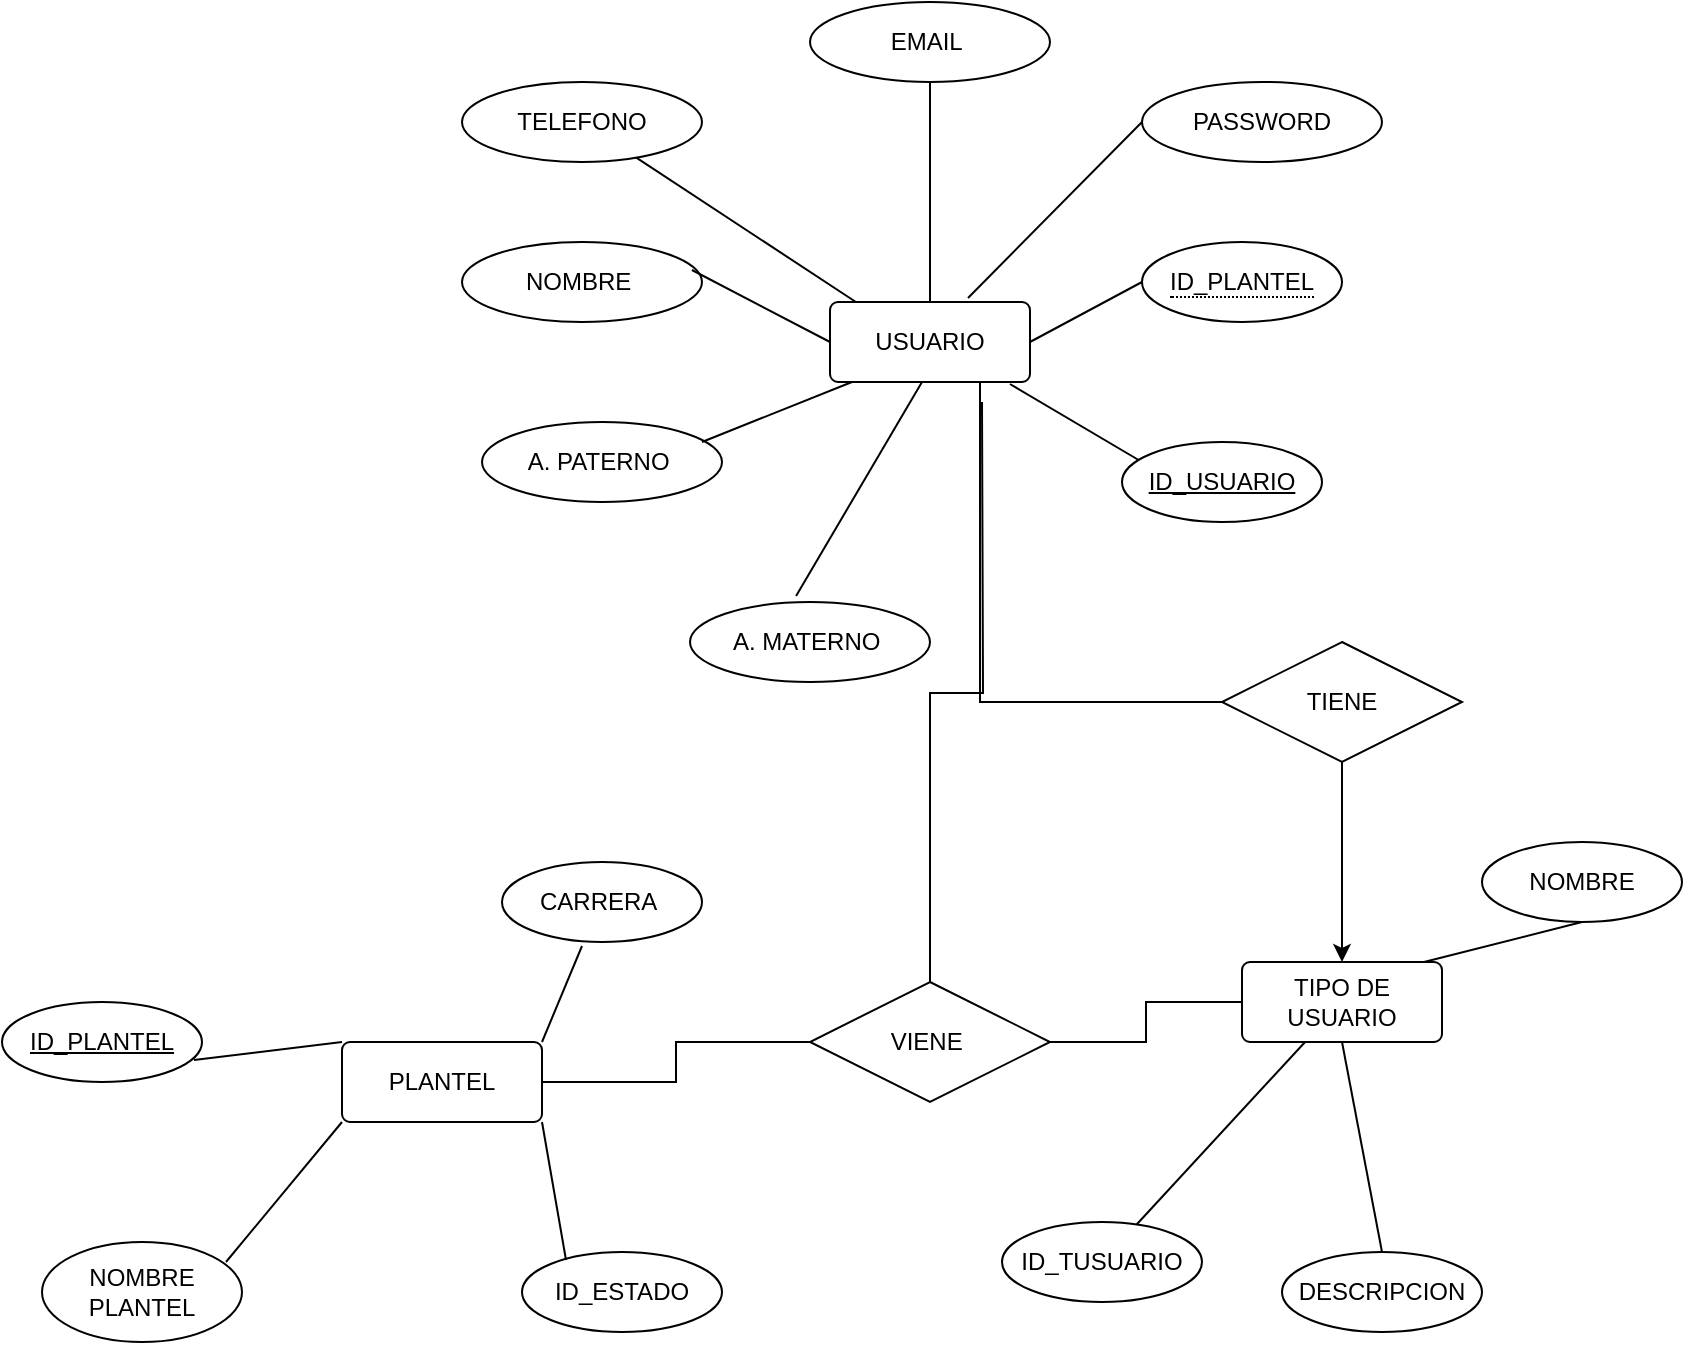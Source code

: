 <mxfile version="21.0.10" type="github">
  <diagram name="Página-1" id="cRUeGpbb5Z79ohCBJ8_P">
    <mxGraphModel dx="1621" dy="740" grid="1" gridSize="10" guides="1" tooltips="1" connect="1" arrows="1" fold="1" page="1" pageScale="1" pageWidth="827" pageHeight="1169" math="0" shadow="0">
      <root>
        <mxCell id="0" />
        <mxCell id="1" parent="0" />
        <mxCell id="NheQscauywyLOlEdrm4N-3" value="TELEFONO" style="ellipse;whiteSpace=wrap;html=1;" vertex="1" parent="1">
          <mxGeometry x="180" y="150" width="120" height="40" as="geometry" />
        </mxCell>
        <mxCell id="NheQscauywyLOlEdrm4N-4" value="EMAIL&amp;nbsp;" style="ellipse;whiteSpace=wrap;html=1;" vertex="1" parent="1">
          <mxGeometry x="354" y="110" width="120" height="40" as="geometry" />
        </mxCell>
        <mxCell id="NheQscauywyLOlEdrm4N-7" value="PASSWORD" style="ellipse;whiteSpace=wrap;html=1;" vertex="1" parent="1">
          <mxGeometry x="520" y="150" width="120" height="40" as="geometry" />
        </mxCell>
        <mxCell id="NheQscauywyLOlEdrm4N-13" value="A. MATERNO&amp;nbsp;" style="ellipse;whiteSpace=wrap;html=1;" vertex="1" parent="1">
          <mxGeometry x="294" y="410" width="120" height="40" as="geometry" />
        </mxCell>
        <mxCell id="NheQscauywyLOlEdrm4N-14" value="A. PATERNO&amp;nbsp;" style="ellipse;whiteSpace=wrap;html=1;" vertex="1" parent="1">
          <mxGeometry x="190" y="320" width="120" height="40" as="geometry" />
        </mxCell>
        <mxCell id="NheQscauywyLOlEdrm4N-15" value="NOMBRE&amp;nbsp;" style="ellipse;whiteSpace=wrap;html=1;" vertex="1" parent="1">
          <mxGeometry x="180" y="230" width="120" height="40" as="geometry" />
        </mxCell>
        <mxCell id="NheQscauywyLOlEdrm4N-18" value="" style="endArrow=none;html=1;rounded=0;exitX=0.11;exitY=1;exitDx=0;exitDy=0;exitPerimeter=0;endFill=0;" edge="1" parent="1" source="NheQscauywyLOlEdrm4N-33">
          <mxGeometry width="50" height="50" relative="1" as="geometry">
            <mxPoint x="367.574" y="308.284" as="sourcePoint" />
            <mxPoint x="300" y="330" as="targetPoint" />
          </mxGeometry>
        </mxCell>
        <mxCell id="NheQscauywyLOlEdrm4N-19" value="" style="endArrow=none;html=1;rounded=0;endFill=0;entryX=0.442;entryY=-0.075;entryDx=0;entryDy=0;entryPerimeter=0;" edge="1" parent="1" target="NheQscauywyLOlEdrm4N-13">
          <mxGeometry width="50" height="50" relative="1" as="geometry">
            <mxPoint x="410" y="300" as="sourcePoint" />
            <mxPoint x="410" y="410" as="targetPoint" />
          </mxGeometry>
        </mxCell>
        <mxCell id="NheQscauywyLOlEdrm4N-20" value="" style="endArrow=none;html=1;rounded=0;entryX=0;entryY=0.5;entryDx=0;entryDy=0;exitX=0.9;exitY=1.025;exitDx=0;exitDy=0;exitPerimeter=0;endFill=0;" edge="1" parent="1" source="NheQscauywyLOlEdrm4N-33">
          <mxGeometry width="50" height="50" relative="1" as="geometry">
            <mxPoint x="456.437" y="305.33" as="sourcePoint" />
            <mxPoint x="520" y="340" as="targetPoint" />
          </mxGeometry>
        </mxCell>
        <mxCell id="NheQscauywyLOlEdrm4N-22" value="" style="endArrow=none;html=1;rounded=0;entryX=0;entryY=0.5;entryDx=0;entryDy=0;exitX=0.69;exitY=-0.05;exitDx=0;exitDy=0;exitPerimeter=0;endFill=0;" edge="1" parent="1" source="NheQscauywyLOlEdrm4N-33" target="NheQscauywyLOlEdrm4N-7">
          <mxGeometry width="50" height="50" relative="1" as="geometry">
            <mxPoint x="446" y="247.04" as="sourcePoint" />
            <mxPoint x="430" y="260" as="targetPoint" />
          </mxGeometry>
        </mxCell>
        <mxCell id="NheQscauywyLOlEdrm4N-24" value="" style="endArrow=none;html=1;rounded=0;exitX=1;exitY=0.5;exitDx=0;exitDy=0;endFill=0;" edge="1" parent="1" source="NheQscauywyLOlEdrm4N-33">
          <mxGeometry width="50" height="50" relative="1" as="geometry">
            <mxPoint x="470" y="280" as="sourcePoint" />
            <mxPoint x="520" y="250" as="targetPoint" />
          </mxGeometry>
        </mxCell>
        <mxCell id="NheQscauywyLOlEdrm4N-25" value="" style="endArrow=none;html=1;rounded=0;entryX=0.5;entryY=1;entryDx=0;entryDy=0;exitX=0.5;exitY=0;exitDx=0;exitDy=0;endFill=0;" edge="1" parent="1" source="NheQscauywyLOlEdrm4N-33" target="NheQscauywyLOlEdrm4N-4">
          <mxGeometry width="50" height="50" relative="1" as="geometry">
            <mxPoint x="410" y="240" as="sourcePoint" />
            <mxPoint x="430" y="260" as="targetPoint" />
          </mxGeometry>
        </mxCell>
        <mxCell id="NheQscauywyLOlEdrm4N-26" value="" style="endArrow=none;html=1;rounded=0;exitX=0.16;exitY=0.05;exitDx=0;exitDy=0;exitPerimeter=0;endFill=0;" edge="1" parent="1" source="NheQscauywyLOlEdrm4N-33" target="NheQscauywyLOlEdrm4N-3">
          <mxGeometry width="50" height="50" relative="1" as="geometry">
            <mxPoint x="360" y="250" as="sourcePoint" />
            <mxPoint x="310" y="190" as="targetPoint" />
          </mxGeometry>
        </mxCell>
        <mxCell id="NheQscauywyLOlEdrm4N-27" value="" style="endArrow=none;html=1;rounded=0;entryX=0.958;entryY=0.35;entryDx=0;entryDy=0;entryPerimeter=0;exitX=0;exitY=0.5;exitDx=0;exitDy=0;endFill=0;" edge="1" parent="1" source="NheQscauywyLOlEdrm4N-33" target="NheQscauywyLOlEdrm4N-15">
          <mxGeometry width="50" height="50" relative="1" as="geometry">
            <mxPoint x="350" y="280" as="sourcePoint" />
            <mxPoint x="430" y="260" as="targetPoint" />
          </mxGeometry>
        </mxCell>
        <mxCell id="NheQscauywyLOlEdrm4N-30" value="ID_USUARIO" style="ellipse;whiteSpace=wrap;html=1;align=center;fontStyle=4;" vertex="1" parent="1">
          <mxGeometry x="510" y="330" width="100" height="40" as="geometry" />
        </mxCell>
        <mxCell id="NheQscauywyLOlEdrm4N-32" value="&lt;span style=&quot;border-bottom: 1px dotted&quot;&gt;ID_PLANTEL&lt;/span&gt;" style="ellipse;whiteSpace=wrap;html=1;align=center;" vertex="1" parent="1">
          <mxGeometry x="520" y="230" width="100" height="40" as="geometry" />
        </mxCell>
        <mxCell id="NheQscauywyLOlEdrm4N-33" value="USUARIO" style="rounded=1;arcSize=10;whiteSpace=wrap;html=1;align=center;" vertex="1" parent="1">
          <mxGeometry x="364" y="260" width="100" height="40" as="geometry" />
        </mxCell>
        <mxCell id="NheQscauywyLOlEdrm4N-34" value="PLANTEL" style="rounded=1;arcSize=10;whiteSpace=wrap;html=1;align=center;" vertex="1" parent="1">
          <mxGeometry x="120" y="630" width="100" height="40" as="geometry" />
        </mxCell>
        <mxCell id="NheQscauywyLOlEdrm4N-36" value="ID_PLANTEL" style="ellipse;whiteSpace=wrap;html=1;align=center;fontStyle=4;" vertex="1" parent="1">
          <mxGeometry x="-50" y="610" width="100" height="40" as="geometry" />
        </mxCell>
        <mxCell id="NheQscauywyLOlEdrm4N-37" value="NOMBRE PLANTEL" style="ellipse;whiteSpace=wrap;html=1;align=center;" vertex="1" parent="1">
          <mxGeometry x="-30" y="730" width="100" height="50" as="geometry" />
        </mxCell>
        <mxCell id="NheQscauywyLOlEdrm4N-39" value="CARRERA&amp;nbsp;" style="ellipse;whiteSpace=wrap;html=1;align=center;" vertex="1" parent="1">
          <mxGeometry x="200" y="540" width="100" height="40" as="geometry" />
        </mxCell>
        <mxCell id="NheQscauywyLOlEdrm4N-40" value="ID_ESTADO" style="ellipse;whiteSpace=wrap;html=1;align=center;" vertex="1" parent="1">
          <mxGeometry x="210" y="735" width="100" height="40" as="geometry" />
        </mxCell>
        <mxCell id="NheQscauywyLOlEdrm4N-41" value="" style="endArrow=none;html=1;rounded=0;exitX=0.92;exitY=0.2;exitDx=0;exitDy=0;exitPerimeter=0;entryX=0;entryY=1;entryDx=0;entryDy=0;" edge="1" parent="1" source="NheQscauywyLOlEdrm4N-37" target="NheQscauywyLOlEdrm4N-34">
          <mxGeometry relative="1" as="geometry">
            <mxPoint x="340" y="870" as="sourcePoint" />
            <mxPoint x="500" y="870" as="targetPoint" />
          </mxGeometry>
        </mxCell>
        <mxCell id="NheQscauywyLOlEdrm4N-42" value="" style="endArrow=none;html=1;rounded=0;exitX=1;exitY=0;exitDx=0;exitDy=0;entryX=0.4;entryY=1.05;entryDx=0;entryDy=0;entryPerimeter=0;" edge="1" parent="1" source="NheQscauywyLOlEdrm4N-34" target="NheQscauywyLOlEdrm4N-39">
          <mxGeometry relative="1" as="geometry">
            <mxPoint x="340" y="870" as="sourcePoint" />
            <mxPoint x="500" y="870" as="targetPoint" />
          </mxGeometry>
        </mxCell>
        <mxCell id="NheQscauywyLOlEdrm4N-43" value="" style="endArrow=none;html=1;rounded=0;exitX=1;exitY=1;exitDx=0;exitDy=0;entryX=0.22;entryY=0.1;entryDx=0;entryDy=0;entryPerimeter=0;" edge="1" parent="1" source="NheQscauywyLOlEdrm4N-34" target="NheQscauywyLOlEdrm4N-40">
          <mxGeometry relative="1" as="geometry">
            <mxPoint x="340" y="870" as="sourcePoint" />
            <mxPoint x="500" y="870" as="targetPoint" />
          </mxGeometry>
        </mxCell>
        <mxCell id="NheQscauywyLOlEdrm4N-44" value="" style="endArrow=none;html=1;rounded=0;exitX=0.96;exitY=0.725;exitDx=0;exitDy=0;exitPerimeter=0;entryX=0;entryY=0;entryDx=0;entryDy=0;" edge="1" parent="1" source="NheQscauywyLOlEdrm4N-36" target="NheQscauywyLOlEdrm4N-34">
          <mxGeometry relative="1" as="geometry">
            <mxPoint x="340" y="870" as="sourcePoint" />
            <mxPoint x="500" y="870" as="targetPoint" />
          </mxGeometry>
        </mxCell>
        <mxCell id="NheQscauywyLOlEdrm4N-45" value="TIPO DE USUARIO" style="rounded=1;arcSize=10;whiteSpace=wrap;html=1;align=center;" vertex="1" parent="1">
          <mxGeometry x="570" y="590" width="100" height="40" as="geometry" />
        </mxCell>
        <mxCell id="NheQscauywyLOlEdrm4N-46" value="ID_TUSUARIO" style="ellipse;whiteSpace=wrap;html=1;align=center;" vertex="1" parent="1">
          <mxGeometry x="450" y="720" width="100" height="40" as="geometry" />
        </mxCell>
        <mxCell id="NheQscauywyLOlEdrm4N-47" value="NOMBRE" style="ellipse;whiteSpace=wrap;html=1;align=center;" vertex="1" parent="1">
          <mxGeometry x="690" y="530" width="100" height="40" as="geometry" />
        </mxCell>
        <mxCell id="NheQscauywyLOlEdrm4N-48" value="DESCRIPCION" style="ellipse;whiteSpace=wrap;html=1;align=center;" vertex="1" parent="1">
          <mxGeometry x="590" y="735" width="100" height="40" as="geometry" />
        </mxCell>
        <mxCell id="NheQscauywyLOlEdrm4N-49" value="" style="endArrow=none;html=1;rounded=0;entryX=0.5;entryY=1;entryDx=0;entryDy=0;exitX=0.5;exitY=0;exitDx=0;exitDy=0;" edge="1" parent="1" source="NheQscauywyLOlEdrm4N-48" target="NheQscauywyLOlEdrm4N-45">
          <mxGeometry relative="1" as="geometry">
            <mxPoint x="340" y="640" as="sourcePoint" />
            <mxPoint x="500" y="640" as="targetPoint" />
          </mxGeometry>
        </mxCell>
        <mxCell id="NheQscauywyLOlEdrm4N-53" value="" style="endArrow=none;html=1;rounded=0;" edge="1" parent="1" source="NheQscauywyLOlEdrm4N-46" target="NheQscauywyLOlEdrm4N-45">
          <mxGeometry relative="1" as="geometry">
            <mxPoint x="340" y="640" as="sourcePoint" />
            <mxPoint x="500" y="640" as="targetPoint" />
          </mxGeometry>
        </mxCell>
        <mxCell id="NheQscauywyLOlEdrm4N-54" value="" style="endArrow=none;html=1;rounded=0;exitX=0.5;exitY=1;exitDx=0;exitDy=0;entryX=0.91;entryY=0;entryDx=0;entryDy=0;entryPerimeter=0;" edge="1" parent="1" source="NheQscauywyLOlEdrm4N-47" target="NheQscauywyLOlEdrm4N-45">
          <mxGeometry relative="1" as="geometry">
            <mxPoint x="340" y="640" as="sourcePoint" />
            <mxPoint x="670" y="590" as="targetPoint" />
          </mxGeometry>
        </mxCell>
        <mxCell id="NheQscauywyLOlEdrm4N-60" style="edgeStyle=orthogonalEdgeStyle;rounded=0;orthogonalLoop=1;jettySize=auto;html=1;entryX=0.75;entryY=1;entryDx=0;entryDy=0;endArrow=none;endFill=0;" edge="1" parent="1" source="NheQscauywyLOlEdrm4N-57" target="NheQscauywyLOlEdrm4N-33">
          <mxGeometry relative="1" as="geometry" />
        </mxCell>
        <mxCell id="NheQscauywyLOlEdrm4N-61" style="edgeStyle=orthogonalEdgeStyle;rounded=0;orthogonalLoop=1;jettySize=auto;html=1;" edge="1" parent="1" source="NheQscauywyLOlEdrm4N-57" target="NheQscauywyLOlEdrm4N-45">
          <mxGeometry relative="1" as="geometry" />
        </mxCell>
        <mxCell id="NheQscauywyLOlEdrm4N-57" value="TIENE" style="shape=rhombus;perimeter=rhombusPerimeter;whiteSpace=wrap;html=1;align=center;" vertex="1" parent="1">
          <mxGeometry x="560" y="430" width="120" height="60" as="geometry" />
        </mxCell>
        <mxCell id="NheQscauywyLOlEdrm4N-62" style="edgeStyle=orthogonalEdgeStyle;rounded=0;orthogonalLoop=1;jettySize=auto;html=1;endArrow=none;endFill=0;" edge="1" parent="1" source="NheQscauywyLOlEdrm4N-58">
          <mxGeometry relative="1" as="geometry">
            <mxPoint x="440" y="310" as="targetPoint" />
          </mxGeometry>
        </mxCell>
        <mxCell id="NheQscauywyLOlEdrm4N-63" style="edgeStyle=orthogonalEdgeStyle;rounded=0;orthogonalLoop=1;jettySize=auto;html=1;endArrow=none;endFill=0;" edge="1" parent="1" source="NheQscauywyLOlEdrm4N-58" target="NheQscauywyLOlEdrm4N-45">
          <mxGeometry relative="1" as="geometry" />
        </mxCell>
        <mxCell id="NheQscauywyLOlEdrm4N-64" style="edgeStyle=orthogonalEdgeStyle;rounded=0;orthogonalLoop=1;jettySize=auto;html=1;endArrow=none;endFill=0;" edge="1" parent="1" source="NheQscauywyLOlEdrm4N-58" target="NheQscauywyLOlEdrm4N-34">
          <mxGeometry relative="1" as="geometry" />
        </mxCell>
        <mxCell id="NheQscauywyLOlEdrm4N-58" value="VIENE&amp;nbsp;" style="shape=rhombus;perimeter=rhombusPerimeter;whiteSpace=wrap;html=1;align=center;" vertex="1" parent="1">
          <mxGeometry x="354" y="600" width="120" height="60" as="geometry" />
        </mxCell>
      </root>
    </mxGraphModel>
  </diagram>
</mxfile>
